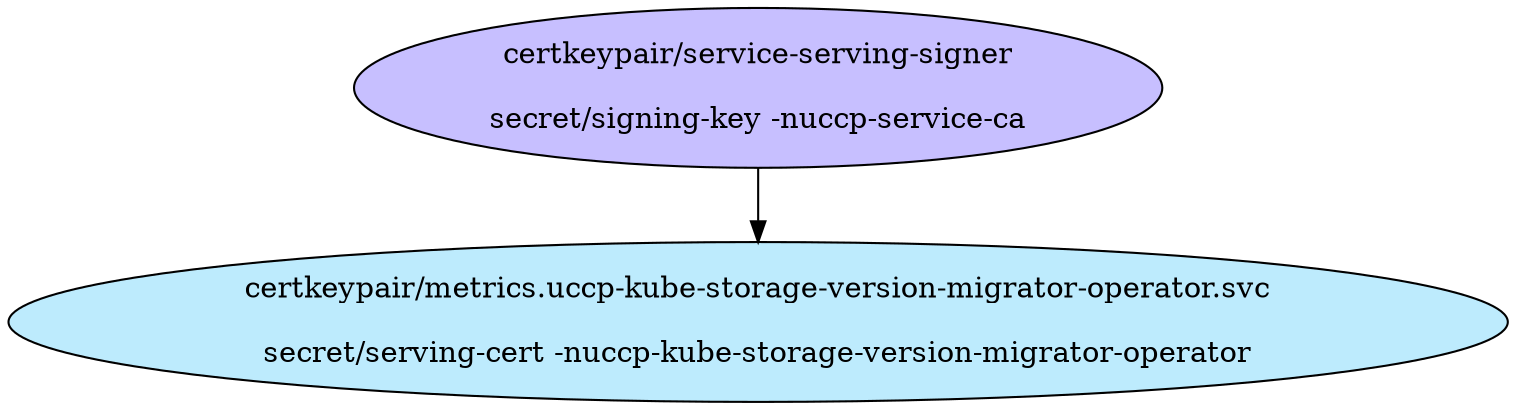digraph "Local Certificate" {
  // Node definitions.
  1 [
    label="certkeypair/service-serving-signer\n\nsecret/signing-key -nuccp-service-ca\n"
    style=filled
    fillcolor="#c7bfff"
  ];
  39 [
    label="certkeypair/metrics.uccp-kube-storage-version-migrator-operator.svc\n\nsecret/serving-cert -nuccp-kube-storage-version-migrator-operator\n"
    style=filled
    fillcolor="#bdebfd"
  ];

  // Edge definitions.
  1 -> 39;
}